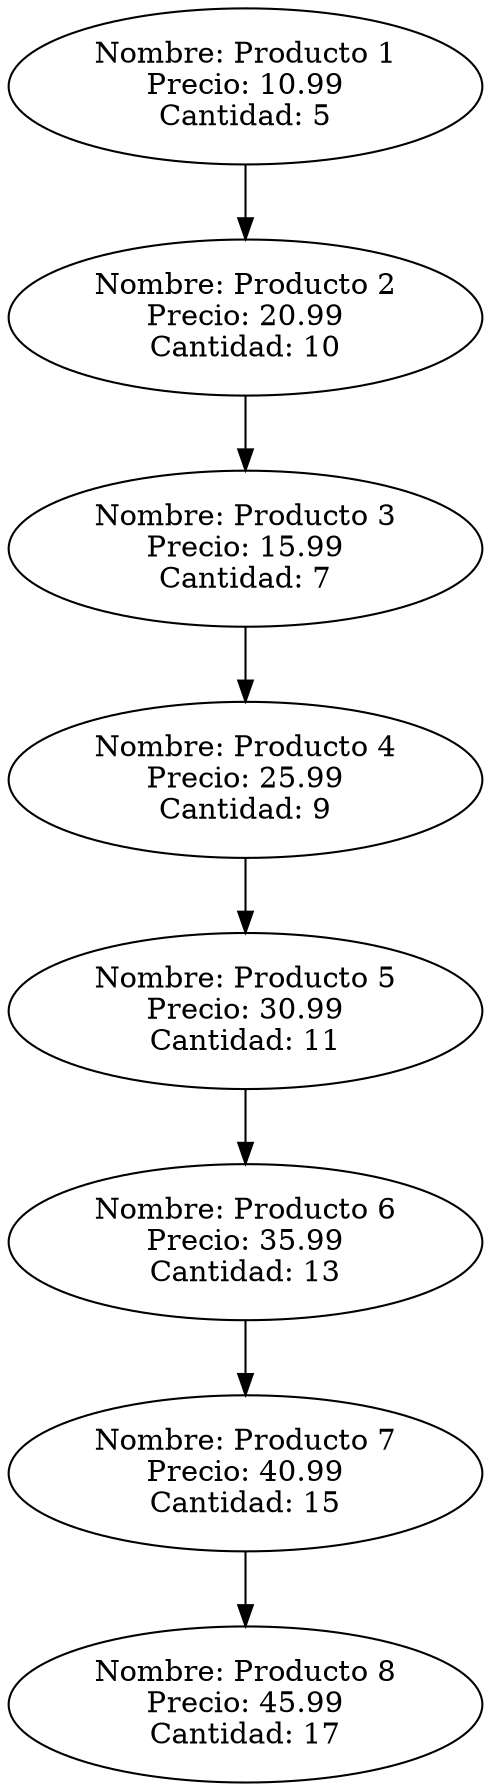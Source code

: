 // Lista Enlazada
digraph {
	0 [label="Nombre: Producto 1
Precio: 10.99
Cantidad: 5"]
	0 -> 1
	1 [label="Nombre: Producto 2
Precio: 20.99
Cantidad: 10"]
	1 -> 2
	2 [label="Nombre: Producto 3
Precio: 15.99
Cantidad: 7"]
	2 -> 3
	3 [label="Nombre: Producto 4
Precio: 25.99
Cantidad: 9"]
	3 -> 4
	4 [label="Nombre: Producto 5
Precio: 30.99
Cantidad: 11"]
	4 -> 5
	5 [label="Nombre: Producto 6
Precio: 35.99
Cantidad: 13"]
	5 -> 6
	6 [label="Nombre: Producto 7
Precio: 40.99
Cantidad: 15"]
	6 -> 7
	7 [label="Nombre: Producto 8
Precio: 45.99
Cantidad: 17"]
}
